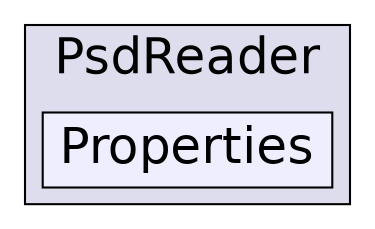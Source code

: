 digraph "C:/Users/nathanael/Documents/resizer/Plugins/PsdReader/Properties" {
  compound=true
  node [ fontsize="24", fontname="Helvetica"];
  edge [ labelfontsize="24", labelfontname="Helvetica"];
  subgraph clusterdir_2ecda2b5ed8380fbb62f280eb0778f1f {
    graph [ bgcolor="#ddddee", pencolor="black", label="PsdReader" fontname="Helvetica", fontsize="24", URL="dir_2ecda2b5ed8380fbb62f280eb0778f1f.html"]
  dir_7844605077f3b70c8a0df6bae74829c1 [shape=box, label="Properties", style="filled", fillcolor="#eeeeff", pencolor="black", URL="dir_7844605077f3b70c8a0df6bae74829c1.html"];
  }
}
